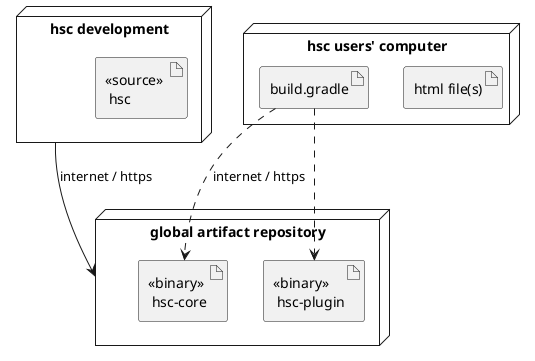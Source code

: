 @startuml
node "hsc development" as NO01 {
    artifact "<<source>> \n hsc" as AR01
}
node "global artifact repository" as NO02 {
    artifact "<<binary>> \n hsc-core" as AR02
    artifact "<<binary>> \n hsc-plugin" as AR03
}
node "hsc users' computer" as NO03 {
    artifact "html file(s)" as AR04
    artifact "build.gradle" as AR05
}
AR05 ..> AR02 : internet / https
AR05 ..> AR03 
NO01 --> NO02 : internet / https
@enduml